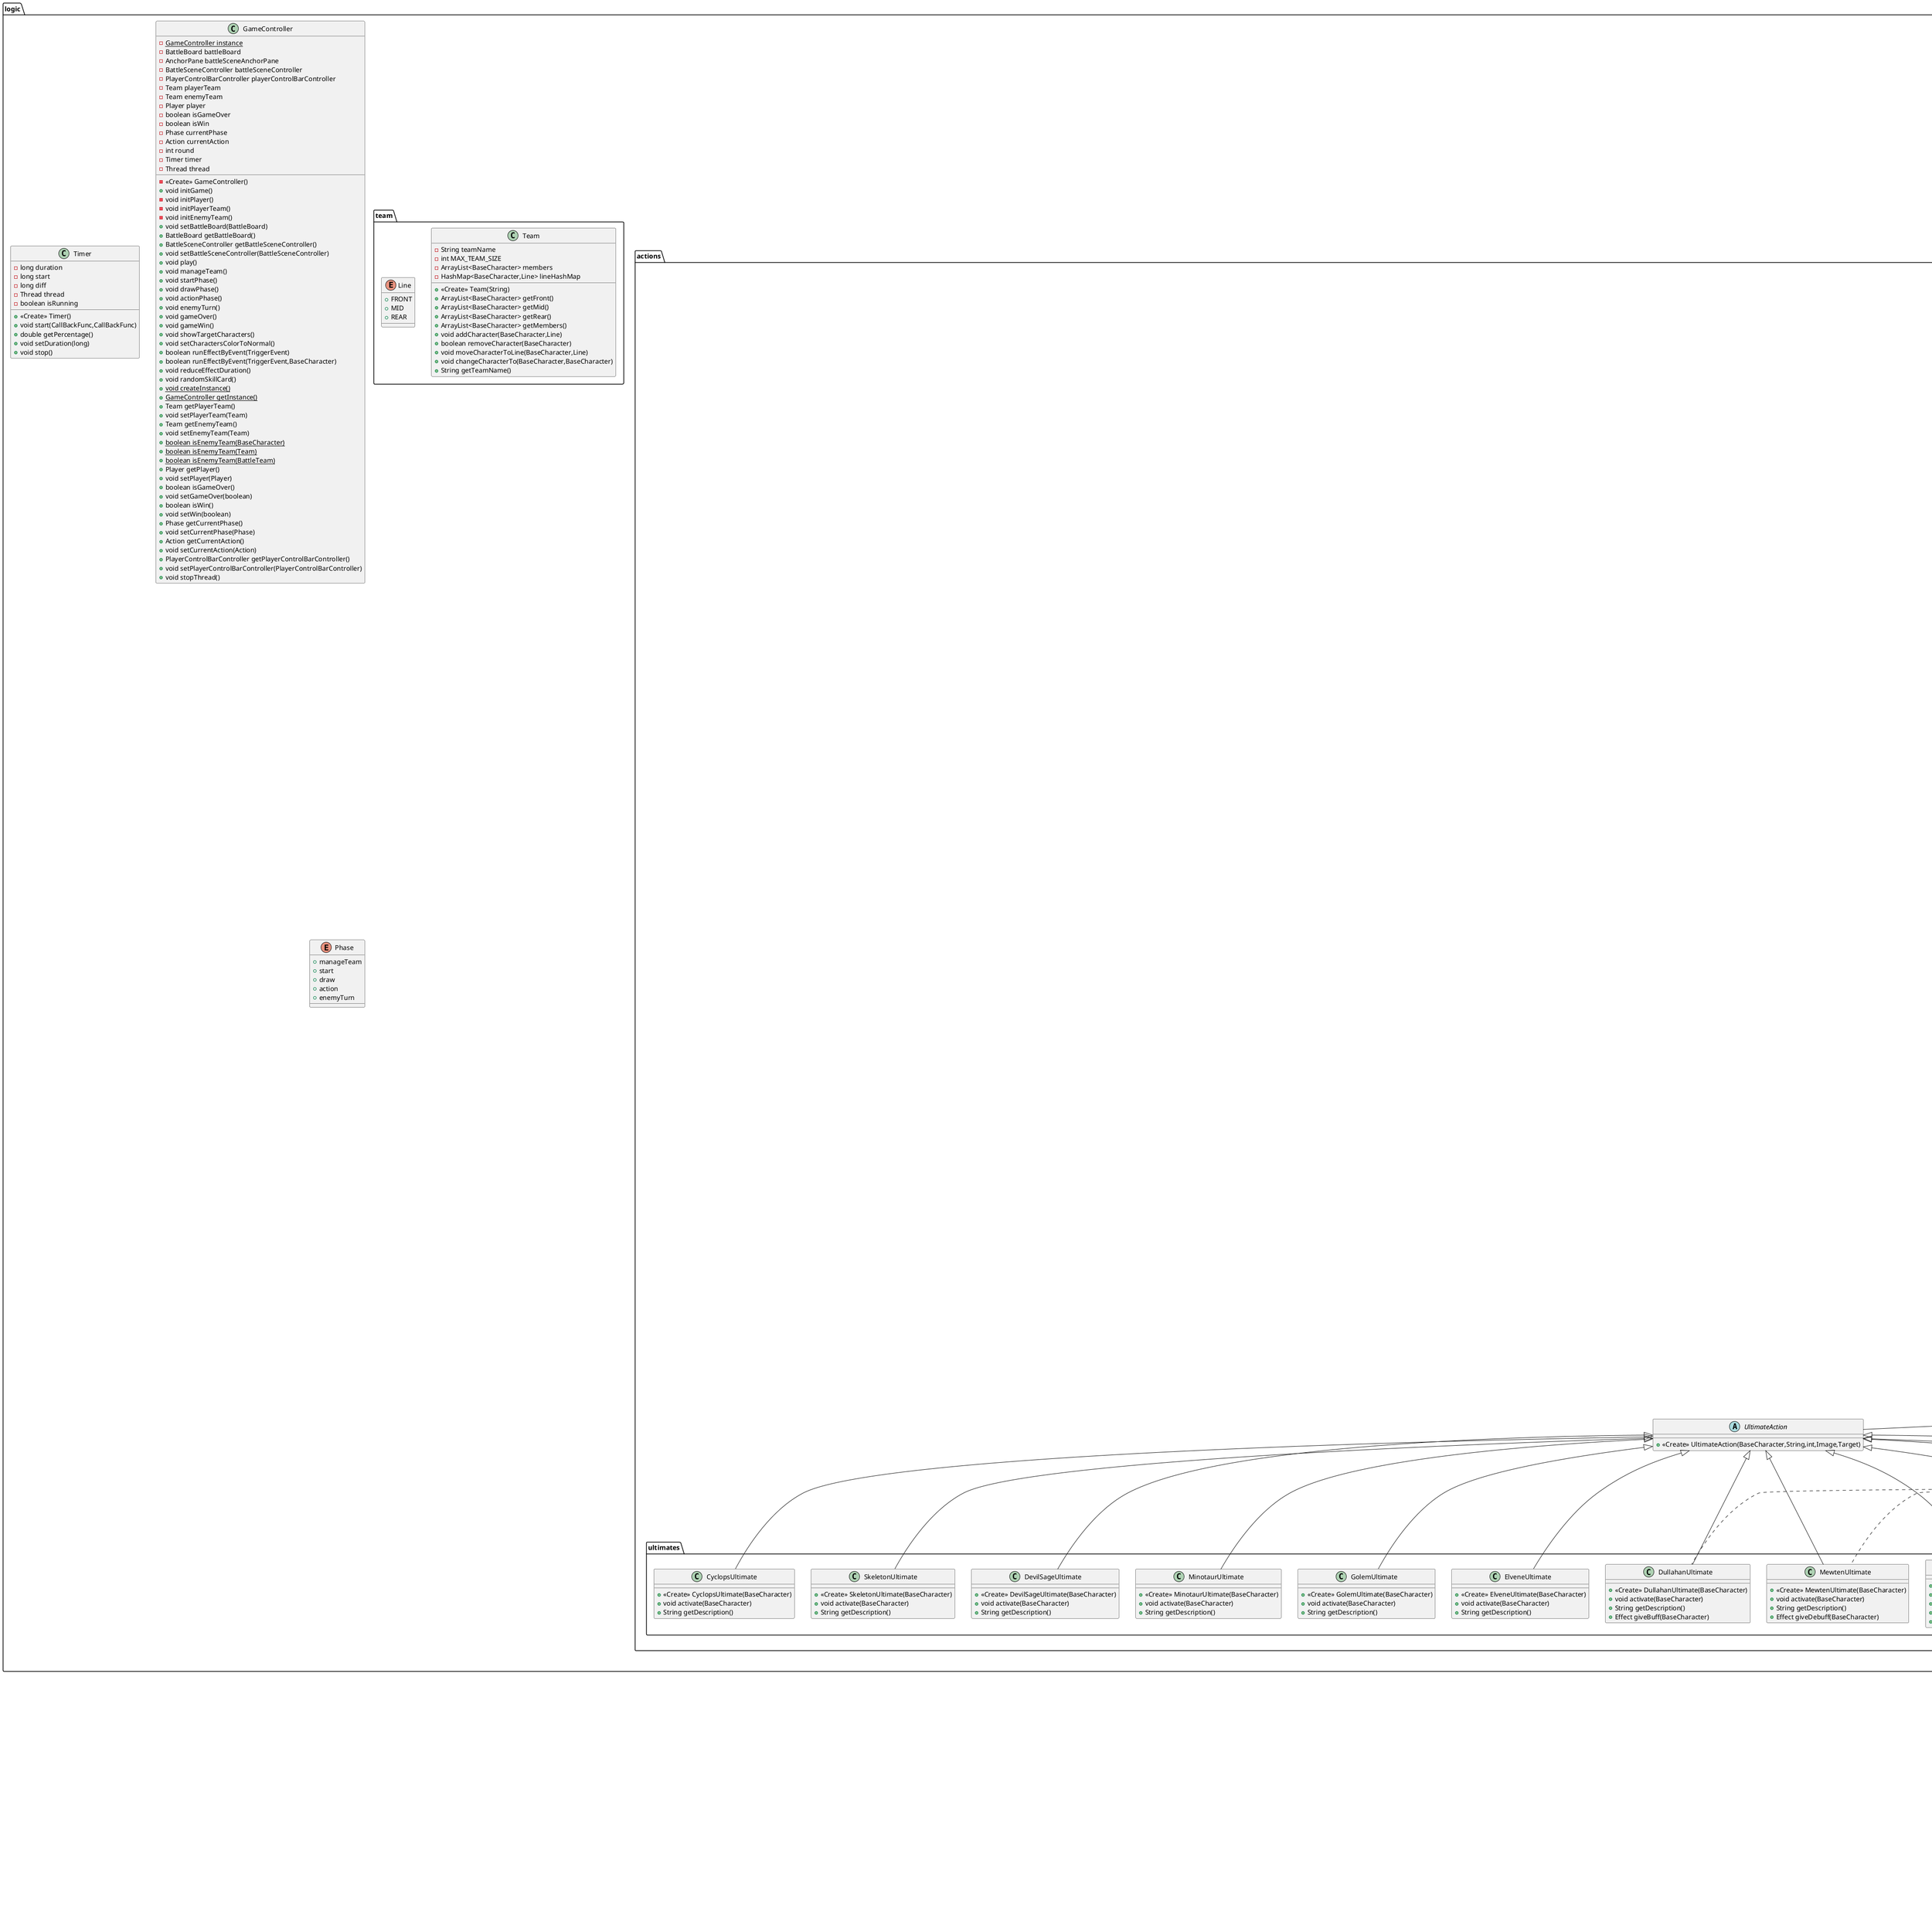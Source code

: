 @startuml
class logic.effects.debuffs.Poisoned {
- int poisonLevel
+ <<Create>> Poisoned(BaseCharacter,int)
+ void increasePoisonLevel()
+ int getPoisonLevel()
+ void setPoisonLevel(int)
+ void activate()
+ String getDescription()
}
class ui.battle_scene.components.CharacterControlBarController {
- StackPane characterName
- ImageView characterImage
- StackPane HP
- StackPane stats
- StackPane normalPane
- ImageView normalImage
- Button useNormalBtn
- Button detailNormalBtn
- Text normalCost
- StackPane skillPane
- ImageView skillImage
- Button useSkillBtn
- Button detailSkillBtn
- Text skillCost
- StackPane ultimatePane
- ImageView ultimateImage
- Button useUltimateBtn
- Button detailUltimateBtn
- Text ultimateCost
- StackPane hpBar
- Text hpText
- Text name
- Text atk
- Text def
- Text mat
- Text mdf
- ImageView effect1
- ImageView effect2
- ImageView effect3
- ImageView effect4
- ImageView effect5
- ImageView effect6
- ImageView effect7
- ImageView effect8
- BaseCharacter character
- ArrayList<ImageView> statusEffectsImageView
- EventHandler<ActionEvent> useActionHandler
+ void init(BaseCharacter)
+ void setHpBar()
+ void setStats()
+ void setStatusEffects()
+ void detailButtonClicked(ActionEvent)
+ BaseCharacter getCharacter()
+ void setCharacter(BaseCharacter)
+ void init()
}
class logic.characters.enemy.Skeleton {
+ <<Create>> Skeleton()
+ <<Create>> Skeleton(boolean)
}
interface ui.common.BaseController {
+ void start()
~ void init()
}
class logic.characters.enemy.Minotaur {
- int rageLevel
+ <<Create>> Minotaur()
+ <<Create>> Minotaur(boolean)
+ int getRageLevel()
+ void setRageLevel(int)
}
class ui.battle_scene.components.ActionDetailPopUpController {
- Rectangle detailRect
- Text detailName
- Text detailManaCost
- Text detailDescription
+ void init()
+ void showActionDetail(Action)
+ void showActionDetail(Effect)
+ void hideActionDetail()
}
class logic.actions.ultimates.MinotaurUltimate {
+ <<Create>> MinotaurUltimate(BaseCharacter)
+ void activate(BaseCharacter)
+ String getDescription()
}
class ui.home.Home {
- Parent _node
- BaseController _controller
+ void init()
+ void start()
+ Parent getNode()
}
class logic.skillCards.SkillCard {
- Action skillAction
- BaseCharacter character
+ <<Create>> SkillCard(Action)
+ void performAction()
+ Action getSkillAction()
+ void setSkillAction(Action)
}
class logic.levels.Level1 {
+ <<Create>> Level1()
# void addMember()
}
abstract class logic.levels.Level {
- Team enemyTeam
+ <<Create>> Level(Team)
# {abstract}void addMember()
+ Team getEnemyTeam()
+ Image getImgIcon()
}
class logic.players.Player {
- int MAX_MANA
- int currentMana
- int MAX_SPIRIT
- int currentSpirit
+ <<Create>> Player()
+ Character getCharacter()
+ int getCurrentMana()
+ void setCurrentMana(int)
+ int getCurrentSpirit()
+ void setCurrentSpirit(int)
}
class ui.battle_scene.components.BattleBoard {
+ Group group1
+ <<Create>> BattleBoard()
+ BattleBoardController getController()
}
class ui.battle_scene.components.BattleBoardController {
- BattleTeam batTeam1
- BattleTeam batTeam2
+ void init()
+ BattleTeam getBatTeam1()
+ BattleTeam getBatTeam2()
+ ArrayList<Card> getAllCards()
}
class logic.actions.normals.LafyNormal {
+ <<Create>> LafyNormal(BaseCharacter)
+ void activate(BaseCharacter)
+ String getDescription()
}
class logic.effects.debuffs.Scare {
+ <<Create>> Scare(BaseCharacter,int)
+ void clearEffect()
+ void activate()
+ String getDescription()
}
class logic.levels.Level3 {
+ <<Create>> Level3()
# void addMember()
}
class manager.SoundManager {
- {static} SoundManager instance
- {static} MediaPlayer bgmPlayer
- {static} MediaPlayer sfxPlayer
- HashMap<BGM,Pair<String,Double>> bgmMap
- HashMap<SFX,Pair<String,Double>> sfxMap
- <<Create>> SoundManager()
+ void playBGM(String,double)
+ void playBGM(BGM)
+ void stopBGM()
+ void playSFX(String,double)
+ void playSFX(SFX)
+ {static} void createInstance()
+ {static} SoundManager getInstance()
}
enum manager.BGM {
+  MAIN_MENU
+  BATTLE_SCENE
}
enum manager.SFX {
+  CLICK_DEFAULT
+  HOVER_DEFAULT
+  CLICK_LEVEL
+  HOVER_LEVEL
}
class ui.battle_scene.BattleSceneController {
- SubScene battleSubScene
- AnchorPane anchorPane
- ImageView battleBackground
- Button fightButton
- StackPane linesLabel
- StackPane gameEndPopUp
- Text gameEndText
- Button gameEndButton
- StackPane abandonPopUp
- Button abandonYesButton
- Button abandonNoButton
- Rectangle timerRect
- StackPane phaseDisplayPane
- StackPane endTurnPane
- Button abandonButton
- Phase nextPhase
- Pannel pannel
- PlayerControlBar playerControlBar
- NextButton currentNextButton
- CharacterControlBar characterControlBar
- ActionDetailPopUp actionDetailPopUp
- BattleBoard battleBoard
+ void start()
+ void init()
+ void handleAbandonButton()
+ void handleAbandonYesButton()
+ void handleAbandonNoButton(ActionEvent)
+ void fightButtonClicked()
+ void updatePhaseDisplay(String,String)
+ void setEndTurnButton(Phase)
+ void handleEndTurnButton()
+ void removeCurrentNextButton()
+ void setToBattleMode()
+ void setToManageTeamMode()
+ void setActionDetailPopUp(Action)
+ void setActionDetailPopUp(Effect)
+ void setGameEndPopUp(boolean)
+ void handleGameEndButton()
+ void setPercentTimerRect(double)
+ PlayerControlBar getPlayerControlBar()
+ PannelController getPannelController()
}
abstract class logic.effects.debuffs.Debuff {
+ <<Create>> Debuff(String,BaseCharacter,int,TriggerType,TriggerEvent,Image)
}
class router.Config {
+ {static} AppScene START_SCENE
+ {static} HashMap<AppScene,IAppScene> scenes
- <<Create>> Config()
}
enum router.AppScene {
+  HOME
+  BATTLE
+  MAIN_MENU
}
class logic.actions.skills.ReirinSkill {
+ <<Create>> ReirinSkill(BaseCharacter)
+ void activate(BaseCharacter)
+ String getDescription()
}
abstract class logic.characters.Attacker {
+ <<Create>> Attacker(String,String,Stats,Image,Image,Image,Image)
+ <<Create>> Attacker(String,String,Stats,Image,Image,Image,Image,double,double)
+ String toString()
}
class logic.effects.debuffs.Paralyzed {
+ <<Create>> Paralyzed(BaseCharacter,int)
+ void clearEffect()
+ void activate()
+ String getDescription()
}
class ui.battle_scene.components.ActionDetailPopUp {
+ <<Create>> ActionDetailPopUp()
+ ActionDetailPopUpController getController()
}
class ui.battle_scene.components.BattleLineController {
- ArrayList<Card> cards
- StackPane card_container
- Team.Line line
- int CARD_GAP
+ void init()
+ void addCharacter(BaseCharacter)
+ void removeCharacter(BaseCharacter)
+ void clear()
+ void addCard(Card)
+ void removeCard(Card)
+ boolean isContainThisCard(Card)
+ ArrayList<Card> getCards()
+ Team.Line getLine()
+ void setLine(Team.Line)
}
class logic.actions.normals.DullahanNormal {
+ <<Create>> DullahanNormal(BaseCharacter)
+ void activate(BaseCharacter)
+ String getDescription()
}
class logic.Timer {
- long duration
- long start
- long diff
- Thread thread
- boolean isRunning
+ <<Create>> Timer()
+ void start(CallBackFunc,CallBackFunc)
+ double getPercentage()
+ void setDuration(long)
+ void stop()
}
class logic.effects.buffs.PotionOfStrength {
+ <<Create>> PotionOfStrength(BaseCharacter,int)
+ void clearEffect()
+ void activate()
+ String getDescription()
}
class logic.actions.ultimates.KonaUltimate {
+ <<Create>> KonaUltimate(BaseCharacter)
+ void activate(BaseCharacter)
+ void activateEffect()
+ String getDescription()
+ Effect giveDebuff(BaseCharacter)
}
class utils.PreDefEffect {
- <<Create>> PreDefEffect()
+ {static} DropShadow borderGlow()
+ {static} void sceneFadeInTransition(IAppScene,CallBackFunc)
+ {static} void sceneFadeOutTransition(IAppScene,CallBackFunc)
+ {static} void applyCharacterAnimation(ImageView)
+ {static} void applyAnimation1(Node)
+ {static} void applyAnimation2(Node)
+ {static} void applyAnimation3(Node)
+ {static} void applyIdleAnimation(Camera,SubScene)
}
class ui.common.PCamera {
+ Rotate xRotate
+ Rotate yRotate
+ Rotate zRotate
+ <<Create>> PCamera()
}
enum logic.actions.Target {
+  Enemy
+  AllEnemy
+  Friend
+  Both
+  Self
}
class logic.actions.skills.DevilSageSkill {
+ <<Create>> DevilSageSkill(BaseCharacter)
+ void activate(BaseCharacter)
+ String getDescription()
+ Effect giveDebuff(BaseCharacter)
}
class logic.actions.ultimates.SkeletonUltimate {
+ <<Create>> SkeletonUltimate(BaseCharacter)
+ void activate(BaseCharacter)
+ String getDescription()
}
class ui.battle_scene.components.NextButton {
+ <<Create>> NextButton(Phase)
}
class logic.effects.debuffs.Burning {
+ <<Create>> Burning(BaseCharacter,int)
+ void activate()
+ String getDescription()
}
class logic.effects.buffs.SoulBoost {
+ <<Create>> SoulBoost(BaseCharacter,int)
+ void clearEffect()
+ void activate()
+ String getDescription()
}
class router.Router {
- {static} Router instance
- {static} Stage stage
- {static} Scene currentScene
- {static} AppScene currentAppScene
- {static} AppScene prevAppScene
- <<Create>> Router(Stage)
+ {static} void createInstance(Stage)
+ {static} Router getInstance()
+ void push(AppScene)
+ {static} AppScene getCurrentAppScene()
}
abstract class logic.actions.Action {
# String name
# int manaCost
# int spiritCost
# Image iconImg
# Target targetType
# BaseCharacter user
# ActionType type
# boolean isFromSkillCard
+ <<Create>> Action(BaseCharacter,String,int,Image,Target)
+ Action clone()
+ {abstract}void activate(BaseCharacter)
+ void activateEffect()
+ void playEffectAndActivate(BaseCharacter)
+ {abstract}String getDescription()
+ boolean checkCost(int,int)
+ String getName()
+ void setName(String)
+ int getManaCost()
+ void setManaCost(int)
+ Image getIconImg()
+ void setIconImg(Image)
+ Target getTargetType()
+ void setTargetType(Target)
+ int getSpiritCost()
+ void setSpiritCost(int)
+ BaseCharacter getUser()
+ void setUser(BaseCharacter)
+ boolean isFromSkillCard()
+ void setFromSkillCard(boolean)
}
class ui.battle_scene.components.PannelController {
- HBox attackerBox
- HBox supporterBox
- StackPane characterDetailPane
- Rectangle detailRect
- Text detailName
- Text detailRole
- Text detailHP
- Text detailDEF
- Text detailMEF
- Text detailSpiritCost
- Text detailATK
- Text detailMAT
- VBox actionsDetailBox
- StackPane selectErrorPane
- Shape selectedCharacter
- Thread thread
- boolean isRunning
+ Button selectButton
+ void init()
+ void handleSelectButton()
+ void setSelectedCharacter(Shape)
+ VBox actionDetailItem(Action)
+ void setSelectErrorPane(String)
+ void stopThread()
+ void startThread()
}
class logic.actions.ultimates.CyclopsUltimate {
+ <<Create>> CyclopsUltimate(BaseCharacter)
+ void activate(BaseCharacter)
+ String getDescription()
}
class ui.battle_scene.components.CharacterControlBar {
+ <<Create>> CharacterControlBar(BaseCharacter)
+ CharacterControlBarController getController()
}
class logic.effects.buffs.PowerBoostingMeal {
+ <<Create>> PowerBoostingMeal(BaseCharacter,int)
+ void clearEffect()
+ void activate()
+ String getDescription()
}
class logic.actions.skills.GolemSkill {
+ <<Create>> GolemSkill(BaseCharacter)
+ void activate(BaseCharacter)
+ String getDescription()
}
class utils.CustomLoader {
+ <<Create>> CustomLoader(String)
+ {static} URL getFXML(String)
+ T load()
}
class logic.levels.Level4 {
+ <<Create>> Level4()
# void addMember()
}
class logic.actions.normals.MewtenNormal {
+ <<Create>> MewtenNormal(BaseCharacter)
+ void activate(BaseCharacter)
+ String getDescription()
}
class logic.actions.ultimates.DullahanUltimate {
+ <<Create>> DullahanUltimate(BaseCharacter)
+ void activate(BaseCharacter)
+ String getDescription()
+ Effect giveBuff(BaseCharacter)
}
class logic.characters.enemy.Dullahan {
+ <<Create>> Dullahan()
+ <<Create>> Dullahan(boolean)
}
class logic.actions.normals.KonaNormal {
+ <<Create>> KonaNormal(BaseCharacter)
+ void activate(BaseCharacter)
+ void activateEffect()
+ Effect giveDebuff(BaseCharacter)
+ void heal(BaseCharacter,int)
+ String getDescription()
}
enum logic.effects.TriggerType {
+  NOT_TRIGGER
+  TRIGGER
}
class logic.effects.buffs.HalfLifeSacrifice {
- BaseCharacter buffGiver
- {static} boolean isUsed
+ <<Create>> HalfLifeSacrifice(BaseCharacter,int,BaseCharacter)
+ void activate()
+ String getDescription()
+ {static} boolean isUsed()
+ {static} void setIsUsed(boolean)
+ BaseCharacter getBuffGiver()
}
abstract class logic.actions.UltimateAction {
+ <<Create>> UltimateAction(BaseCharacter,String,int,Image,Target)
}
class logic.actions.ultimates.LafyUltimate {
+ <<Create>> LafyUltimate(BaseCharacter)
+ void activate(BaseCharacter)
+ String getDescription()
+ Effect giveBuff(BaseCharacter)
+ void heal(BaseCharacter,int)
}
class logic.actions.skills.EstaaSkill {
+ <<Create>> EstaaSkill(BaseCharacter)
+ void activate(BaseCharacter)
+ String getDescription()
+ Effect giveBuff(BaseCharacter)
+ Effect giveDebuff(BaseCharacter)
}
class ui.mainMenu.MainMenuController {
- Circle level1Circle
- Circle level2Circle
- Circle level3Circle
- Circle level4Circle
- Circle level5Circle
- Circle level6Circle
- Button startButton
- ImageView characterImage
- Circle selectedCircle
- Animation characterAnimation
+ void init()
+ void start()
- void setCircleInfo(Circle,int)
- void selectCircle(Circle)
+ void goButtonHandler()
}
class logic.characters.enemy.Golem {
+ <<Create>> Golem()
+ <<Create>> Golem(boolean)
}
interface ui.common.CharacterWrapper {
+ BaseCharacter getCharacter()
+ void setCharacter(BaseCharacter)
}
abstract class logic.effects.buffs.Buff {
+ <<Create>> Buff(String,BaseCharacter,int,TriggerType,TriggerEvent,Image)
}
class logic.actions.normals.GolemNormal {
+ <<Create>> GolemNormal(BaseCharacter)
+ void activate(BaseCharacter)
+ String getDescription()
}
class ui.battle_scene.components.PlayerControlBarController {
- StackPane stackPane
- StackPane mana
- StackPane spirit
- Text manaText
- Text spiritText
- ImageView skillCardImg
- Button useSkillCardButton
- AnchorPane skillCardBox
- EventHandler<MouseEvent> skillCardButtonEventHandler
- CharacterControlBar characterControlBar
+ void init()
+ void showCharacterControlBar(BaseCharacter)
+ void hideCharacterControlBar()
+ void updateManaBar(int)
+ void updateSpiritBar(int)
+ void setSkillCard(SkillCard)
+ void unsetSkillCard()
+ CharacterControlBar getCharacterControlBar()
+ void setCharacterControlBar(CharacterControlBar)
+ PlayerControlBar getNode()
}
abstract class logic.actions.NormalAction {
+ <<Create>> NormalAction(BaseCharacter,String,int,Image,Target)
}
class logic.actions.normals.ReirinNormal {
+ <<Create>> ReirinNormal(BaseCharacter)
+ void activate(BaseCharacter)
+ String getDescription()
}
class logic.actions.normals.SkeletonNormal {
+ <<Create>> SkeletonNormal(BaseCharacter)
+ void activate(BaseCharacter)
+ String getDescription()
}
interface logic.interfaces.Debuffable {
~ Effect giveDebuff(BaseCharacter)
}
class logic.effects.buffs.Purified {
+ <<Create>> Purified(BaseCharacter,int)
+ void activate()
+ String getDescription()
}
class logic.actions.normals.ElveneNormal {
+ <<Create>> ElveneNormal(BaseCharacter)
+ void activate(BaseCharacter)
+ String getDescription()
}
class logic.GameController {
- {static} GameController instance
- BattleBoard battleBoard
- AnchorPane battleSceneAnchorPane
- BattleSceneController battleSceneController
- PlayerControlBarController playerControlBarController
- Team playerTeam
- Team enemyTeam
- Player player
- boolean isGameOver
- boolean isWin
- Phase currentPhase
- Action currentAction
- int round
- Timer timer
- Thread thread
- <<Create>> GameController()
+ void initGame()
- void initPlayer()
- void initPlayerTeam()
- void initEnemyTeam()
+ void setBattleBoard(BattleBoard)
+ BattleBoard getBattleBoard()
+ BattleSceneController getBattleSceneController()
+ void setBattleSceneController(BattleSceneController)
+ void play()
+ void manageTeam()
+ void startPhase()
+ void drawPhase()
+ void actionPhase()
+ void enemyTurn()
+ void gameOver()
+ void gameWin()
+ void showTargetCharacters()
+ void setCharactersColorToNormal()
+ boolean runEffectByEvent(TriggerEvent)
+ boolean runEffectByEvent(TriggerEvent,BaseCharacter)
+ void reduceEffectDuration()
+ void randomSkillCard()
+ {static} void createInstance()
+ {static} GameController getInstance()
+ Team getPlayerTeam()
+ void setPlayerTeam(Team)
+ Team getEnemyTeam()
+ void setEnemyTeam(Team)
+ {static} boolean isEnemyTeam(BaseCharacter)
+ {static} boolean isEnemyTeam(Team)
+ {static} boolean isEnemyTeam(BattleTeam)
+ Player getPlayer()
+ void setPlayer(Player)
+ boolean isGameOver()
+ void setGameOver(boolean)
+ boolean isWin()
+ void setWin(boolean)
+ Phase getCurrentPhase()
+ void setCurrentPhase(Phase)
+ Action getCurrentAction()
+ void setCurrentAction(Action)
+ PlayerControlBarController getPlayerControlBarController()
+ void setPlayerControlBarController(PlayerControlBarController)
+ void stopThread()
}
class ui.battle_scene.components.BattleTeam {
~ <<Create>> BattleTeam(Team)
+ BattleTeamController getController()
}
class logic.actions.skills.DullahanSkill {
+ <<Create>> DullahanSkill(BaseCharacter)
+ void activate(BaseCharacter)
+ String getDescription()
}
class logic.characters.isekai.Mewten {
- boolean isPerfectGuard
+ <<Create>> Mewten()
+ boolean isPerfectGuard()
+ void setPerfectGuard(boolean)
+ void takeDamage(BaseCharacter,int,ActionType)
+ void takeDamageDirectly(BaseCharacter,int,ActionType)
}
class logic.actions.skills.VampireSkill {
+ <<Create>> VampireSkill(BaseCharacter)
+ void activate(BaseCharacter)
+ String getDescription()
+ Effect giveDebuff(BaseCharacter)
+ void heal(BaseCharacter,int)
}
class logic.actions.skills.ElveneSkill {
+ <<Create>> ElveneSkill(BaseCharacter)
+ void activate(BaseCharacter)
+ String getDescription()
}
class application.Main {
+ void start(Stage)
+ void stop()
+ {static} void main(String[])
}
class utils.CustomCursor {
+ {static} Cursor UNAVAILABLE
- <<Create>> CustomCursor()
}
class ui.battle_scene.components.CardController {
- Rectangle bg_rect
- ImageView cardImage
- StackPane cardPane
- StackPane hpBar
- Text hpText
- ImageView hit
- ImageView shield
- ImageView effect1
- ImageView effect2
- ImageView effect3
- ImageView effect4
- BaseCharacter character
- ArrayList<ImageView> cardStatusEffects
- double cardStartX
- boolean isDragged
- boolean allowDrag
+ void init()
+ void fillBlack()
+ void fillNormalColor()
+ Card getNode()
+ void setCharacter(BaseCharacter)
+ void updateCardHp()
+ void select()
+ void deselect()
+ BaseCharacter getCharacter()
+ void setAllowDrag(boolean)
+ void invert()
+ void setEffect(ArrayList<logic.effects.Effect>)
+ StackPane getHpBar()
+ void setHpBar(StackPane)
+ Text getHpText()
+ void setHpText(Text)
+ void setHit(boolean)
+ ImageView getShield()
+ ImageView getCardImage()
}
class ui.home.HomeController {
- Button startButton
+ void start()
+ void buttonHandler()
}
class logic.actions.ultimates.MewtenUltimate {
+ <<Create>> MewtenUltimate(BaseCharacter)
+ void activate(BaseCharacter)
+ String getDescription()
+ Effect giveDebuff(BaseCharacter)
}
class ui.battle_scene.components.PhaseDisplayPane {
+ <<Create>> PhaseDisplayPane()
+ PhaseDisplayPaneController getController()
}
class logic.team.Team {
- String teamName
- int MAX_TEAM_SIZE
- ArrayList<BaseCharacter> members
- HashMap<BaseCharacter,Line> lineHashMap
+ <<Create>> Team(String)
+ ArrayList<BaseCharacter> getFront()
+ ArrayList<BaseCharacter> getMid()
+ ArrayList<BaseCharacter> getRear()
+ ArrayList<BaseCharacter> getMembers()
+ void addCharacter(BaseCharacter,Line)
+ boolean removeCharacter(BaseCharacter)
+ void moveCharacterToLine(BaseCharacter,Line)
+ void changeCharacterTo(BaseCharacter,BaseCharacter)
+ String getTeamName()
}
enum logic.team.Line {
+  FRONT
+  MID
+  REAR
}
abstract class logic.actions.SkillAction {
+ <<Create>> SkillAction(BaseCharacter,String,int,Image,Target)
}
class logic.actions.ultimates.ElveneUltimate {
+ <<Create>> ElveneUltimate(BaseCharacter)
+ void activate(BaseCharacter)
+ String getDescription()
}
class logic.characters.isekai.Elvene {
+ <<Create>> Elvene()
}
class logic.actions.skills.KonaSkill {
+ <<Create>> KonaSkill(BaseCharacter)
+ void activate(BaseCharacter)
+ void activateEffect()
+ Effect giveDebuff(BaseCharacter)
+ String getDescription()
}
class logic.actions.normals.VampireNormal {
+ <<Create>> VampireNormal(BaseCharacter)
+ void activate(BaseCharacter)
+ String getDescription()
}
interface ui.common.Selectable {
~ void select()
~ void deselect()
}
class ui.battle_scene.components.Pannel {
- Parent _node
- PannelController _controller
+ <<Create>> Pannel()
+ PannelController getController()
}
abstract class ui.common.BaseComponent {
# Parent node
# BaseComponentController controller
+ BaseComponentController getController()
}
class logic.actions.ultimates.GolemUltimate {
+ <<Create>> GolemUltimate(BaseCharacter)
+ void activate(BaseCharacter)
+ String getDescription()
}
class logic.levels.Level6 {
+ <<Create>> Level6()
# void addMember()
}
class ui.battle_scene.components.PhaseDisplayPaneController {
- Text turnDisplay
- Text phaseDisplay
+ void init()
+ void setTurnDisplayText(String)
+ void setPhaseDisplayText(String)
}
class logic.actions.skills.SkeletonSkill {
+ <<Create>> SkeletonSkill(BaseCharacter)
+ void activate(BaseCharacter)
+ String getDescription()
}
class logic.actions.ultimates.DevilSageUltimate {
+ <<Create>> DevilSageUltimate(BaseCharacter)
+ void activate(BaseCharacter)
+ String getDescription()
}
interface utils.CallBackFunc {
+ void call()
}
class logic.characters.isekai.Kona {
+ <<Create>> Kona()
}
interface router.IAppScene {
+ void init()
+ void start()
+ Parent getNode()
}
class logic.characters.enemy.Vampire {
+ <<Create>> Vampire()
+ <<Create>> Vampire(boolean)
}
class logic.actions.skills.MewtenSkill {
+ <<Create>> MewtenSkill(BaseCharacter)
+ void activate(BaseCharacter)
+ String getDescription()
}
class logic.effects.debuffs.SuckBlood {
- BaseCharacter debuffGiver
+ <<Create>> SuckBlood(BaseCharacter,int,BaseCharacter)
+ void activate()
+ String getDescription()
+ void heal(BaseCharacter,int)
+ BaseCharacter getDebuffGiver()
+ void setDebuffGiver(BaseCharacter)
}
class logic.actions.normals.MinotaurNormal {
+ <<Create>> MinotaurNormal(BaseCharacter)
+ void activate(BaseCharacter)
+ String getDescription()
}
class logic.actions.normals.CyclopsNormal {
+ <<Create>> CyclopsNormal(BaseCharacter)
+ void activate(BaseCharacter)
+ String getDescription()
}
class logic.actions.normals.DevilSageNormal {
+ <<Create>> DevilSageNormal(BaseCharacter)
+ void activate(BaseCharacter)
+ String getDescription()
}
abstract class logic.effects.Effect {
# String name
# BaseCharacter effectReceiver
# int duration
# Image iconImg
# TriggerType triggerType
# TriggerEvent triggerEvent
+ <<Create>> Effect(String,BaseCharacter,int,TriggerType,TriggerEvent,Image)
+ Effect clone()
+ void runDownDuration()
+ void addDuration(int)
+ void clearEffect()
+ {abstract}void activate()
+ {abstract}String getDescription()
+ String getName()
+ void setName(String)
+ BaseCharacter getEffectReceiver()
+ void setEffectReceiver(BaseCharacter)
+ int getDuration()
+ void setDuration(int)
+ Image getIconImg()
+ void setIconImg(Image)
+ TriggerType getTriggerType()
+ void setTriggerType(TriggerType)
+ TriggerEvent getTriggerEvent()
+ void setTriggerEvent(TriggerEvent)
}
class logic.actions.ultimates.EstaaUltimate {
+ <<Create>> EstaaUltimate(BaseCharacter)
+ void activate(BaseCharacter)
+ String getDescription()
+ Effect giveBuff(BaseCharacter)
+ Effect giveDebuff(BaseCharacter)
}
class ui.battle_scene.components.BattleLine {
+ <<Create>> BattleLine(Team.Line)
+ BattleLineController getController()
}
class logic.effects.debuffs.BrokenArmor {
- int def
- int mdf
+ <<Create>> BrokenArmor(BaseCharacter,int)
+ void clearEffect()
+ void activate()
+ String getDescription()
}
class ui.battle_scene.components.BattleTeamController {
- BattleLine battleLine1
- BattleLine battleLine2
- BattleLine battleLine3
- Team team
- Card selectedCard
+ <<Create>> BattleTeamController(Team)
+ void init()
+ void updateCard(BaseCharacter,BaseCharacter)
+ void setTeam(Team)
- void update(Team)
+ void moveCharacterToLine(BaseCharacter,Team.Line)
+ BattleLine getBattleLine1()
+ BattleLine getBattleLine2()
+ BattleLine getBattleLine3()
+ Card getSelectedCard()
+ void setSelectedCard(Card)
+ ArrayList<Card> getAllCards()
}
class logic.characters.CharacterRegistry {
- {static} ArrayList<BaseCharacter> CHARACTER_ARRAY_LIST
+ {static} ArrayList<BaseCharacter> getCharactersList()
}
interface logic.interfaces.Buffable {
~ Effect giveBuff(BaseCharacter)
}
class logic.levels.LevelManager {
- {static} LevelManager instance
- ArrayList<Level> levels
- int currentLevel
- <<Create>> LevelManager()
+ {static} void createInstance()
+ {static} LevelManager getInstance()
+ Level getLevel()
+ Level getLevelInfo(int)
+ void setCurrentLevel(int)
}
enum logic.Phase {
+  manageTeam
+  start
+  draw
+  action
+  enemyTurn
}
class logic.characters.isekai.Estaa {
+ <<Create>> Estaa()
}
class ui.mainMenu.MainMenu {
- Parent _node
- BaseController _controller
+ void init()
+ void start()
+ Parent getNode()
}
class config.Config {
+ {static} String APP_NAME
+ {static} int APP_WIDTH
+ {static} int APP_HEIGHT
- <<Create>> Config()
}
class logic.characters.Stats {
- int MAX_HP
- int health
- int attack
- int defense
- int magic
- int magicDef
+ <<Create>> Stats(int,int,int,int,int)
+ Stats clone()
+ int getHealth()
+ void setHealth(int)
+ int getAttack()
+ void setAttack(int)
+ int getDefense()
+ void setDefense(int)
+ int getMagic()
+ void setMagic(int)
+ int getMagicDef()
+ void setMagicDef(int)
+ int getMAX_HP()
+ void setMAX_HP(int)
}
abstract class logic.characters.Support {
+ <<Create>> Support(String,String,Stats,Image,Image,Image,Image)
+ <<Create>> Support(String,String,Stats,Image,Image,Image,Image,double,double)
+ String toString()
}
class ui.battle_scene.components.PlayerControlBar {
+ <<Create>> PlayerControlBar()
+ PlayerControlBarController getController()
}
class logic.actions.skills.LafySkill {
+ <<Create>> LafySkill(BaseCharacter)
+ void activate(BaseCharacter)
+ void activateEffect()
+ String getDescription()
+ Effect giveBuff(BaseCharacter)
+ void heal(BaseCharacter,int)
}
class logic.actions.ultimates.ReirinUltimate {
+ <<Create>> ReirinUltimate(BaseCharacter)
+ void activate(BaseCharacter)
+ String getDescription()
+ Effect giveDebuff(BaseCharacter)
}
class logic.characters.enemy.Cyclops {
+ <<Create>> Cyclops()
+ <<Create>> Cyclops(boolean)
}
enum logic.effects.TriggerEvent {
+  NEW_TURN
+  RECEIVE_DEBUFF
+  HP_LTE_0
+  NONE
}
class logic.actions.ultimates.VampireUltimate {
+ <<Create>> VampireUltimate(BaseCharacter)
+ void activate(BaseCharacter)
+ Effect giveDebuff(BaseCharacter)
+ void heal(BaseCharacter,int)
+ String getDescription()
}
class logic.characters.isekai.Lafy {
+ <<Create>> Lafy()
}
class ui.battle_scene.components.NextButtonController {
+ void init(Phase)
+ void init()
+ NextButton getNode()
}
enum logic.actions.ActionType {
+  Physical
+  Magical
}
class logic.actions.normals.EstaaNormal {
+ <<Create>> EstaaNormal(BaseCharacter)
+ void activate(BaseCharacter)
+ Effect giveDebuff(BaseCharacter)
+ String getDescription()
}
abstract class logic.characters.BaseCharacter {
# String name
# String lastname
# Stats stats
# int shield
# Image imgIcon
# Image imgSprite
# Image imgWithBg
# Image imgCloseUp
# ArrayList<Action> actionList
# ArrayList<Effect> OwnEffect
# ArrayList<Effect> statusEffect
# boolean isActionThisTurn
# boolean isTargetable
# boolean isBot
# ArrayList<Integer> ActionPattern
# int actionPatternIndex
# double damageMultiplier
# boolean isModifySpriteSize
# double modifyHeight
# double modifyWidth
+ <<Create>> BaseCharacter(String,String,Stats,Image,Image,Image,Image)
+ <<Create>> BaseCharacter(String,String,Stats,Image,Image,Image,Image,double,double)
+ BaseCharacter clone()
+ boolean performAction(Action)
+ void takeDamage(BaseCharacter,int,ActionType)
+ void takeDamageDirectly(BaseCharacter,int,ActionType)
+ boolean canAfford(Action)
+ void getTarget(Action)
+ void getEnemy(Action)
+ void getAllEnemy(Action)
+ void getFriend(Action)
+ void getBoth(Action)
+ void getSelf(Action)
+ void botActivateAction(Action)
+ void resetTarget()
+ void updateCharacterHp()
+ void updateCheckAlive()
+ String getName()
+ void setName(String)
+ Stats getStats()
+ void setStats(Stats)
+ int getShield()
+ void setShield(int)
+ Image getImgIcon()
+ void setImgIcon(Image)
+ Image getImgSprite()
+ void setImgSprite(Image)
+ Image getImgWithBg()
+ void setImgWithBg(Image)
+ Image getImgCloseUp()
+ void setImgCloseUp(Image)
+ ArrayList<Action> getActionList()
+ void setActionList(ArrayList<Action>)
+ ArrayList<Effect> getStatusEffect()
+ void setStatusEffect(ArrayList<Effect>)
+ double getDamageMultiplier()
+ void setDamageMultiplier(double)
+ boolean isActionThisTurn()
+ void setActionThisTurn(boolean)
+ boolean isAlive()
+ String getLastname()
+ void setLastname(String)
+ boolean isTargetable()
+ void setTargetable(boolean)
+ boolean isBot()
+ void setBot(boolean)
+ ArrayList<Integer> getActionPattern()
+ void setActionPattern(ArrayList<Integer>)
+ int getActionPatternIndex()
+ void setActionPatternIndex(int)
+ ArrayList<Effect> getOwnEffect()
+ void setOwnEffect(ArrayList<Effect>)
+ boolean isModifySpriteSize()
+ double getModifyHeight()
+ void setModifyHeight(double)
+ double getModifyWidth()
+ void setModifyWidth(double)
+ Card getCard()
}
class logic.characters.isekai.Reirin {
+ <<Create>> Reirin()
}
class logic.levels.Level5 {
+ <<Create>> Level5()
# void addMember()
}
class logic.characters.enemy.DevilSage {
+ <<Create>> DevilSage()
+ <<Create>> DevilSage(boolean)
}
interface logic.interfaces.Healable {
~ void heal(BaseCharacter,int)
}
class logic.actions.skills.CyclopsSkill {
+ <<Create>> CyclopsSkill(BaseCharacter)
+ void activate(BaseCharacter)
+ String getDescription()
}
class logic.actions.skills.MinotaurSkill {
+ <<Create>> MinotaurSkill(BaseCharacter)
+ void activate(BaseCharacter)
+ String getDescription()
}
class ui.battle_scene.components.Card {
+ <<Create>> Card(BaseCharacter)
+ CardController getController()
}
class logic.levels.Level2 {
+ <<Create>> Level2()
# void addMember()
}
class utils.Assets {
- <<Create>> Assets()
+ {static} String getAsset(String)
}
class ui.battle_scene.BattleScene {
- Parent _node
- BaseController _controller
+ void init()
+ Parent getNode()
+ void start()
}
class ui.common.Animation {
- ImageView imageView
- int duration
- ArrayList<Image> frames
- Thread thread
- boolean isRunning
+ <<Create>> Animation(ImageView,int)
+ void addFrame(Image)
+ void start()
+ void stop()
}
abstract class ui.common.BaseComponentController {
- StackPane node
+ {abstract}void init()
+ StackPane getNode()
+ void setNode(StackPane)
}


logic.effects.debuffs.Debuff <|-- logic.effects.debuffs.Poisoned
ui.common.BaseComponentController <|-- ui.battle_scene.components.CharacterControlBarController
logic.characters.Attacker <|-- logic.characters.enemy.Skeleton
logic.characters.Attacker <|-- logic.characters.enemy.Minotaur
ui.common.BaseComponentController <|-- ui.battle_scene.components.ActionDetailPopUpController
logic.actions.UltimateAction <|-- logic.actions.ultimates.MinotaurUltimate
router.IAppScene <|.. ui.home.Home
logic.levels.Level <|-- logic.levels.Level1
ui.common.BaseComponent <|-- ui.battle_scene.components.BattleBoard
ui.common.BaseComponentController <|-- ui.battle_scene.components.BattleBoardController
logic.actions.NormalAction <|-- logic.actions.normals.LafyNormal
logic.effects.debuffs.Debuff <|-- logic.effects.debuffs.Scare
logic.levels.Level <|-- logic.levels.Level3
ui.common.BaseController <|.. ui.battle_scene.BattleSceneController
logic.effects.Effect <|-- logic.effects.debuffs.Debuff
logic.actions.SkillAction <|-- logic.actions.skills.ReirinSkill
logic.characters.BaseCharacter <|-- logic.characters.Attacker
logic.effects.debuffs.Debuff <|-- logic.effects.debuffs.Paralyzed
ui.common.BaseComponent <|-- ui.battle_scene.components.ActionDetailPopUp
ui.common.BaseComponentController <|-- ui.battle_scene.components.BattleLineController
logic.actions.NormalAction <|-- logic.actions.normals.DullahanNormal
logic.effects.buffs.Buff <|-- logic.effects.buffs.PotionOfStrength
logic.interfaces.Debuffable <|.. logic.actions.ultimates.KonaUltimate
logic.actions.UltimateAction <|-- logic.actions.ultimates.KonaUltimate
ui.common.PerspectiveCamera <|-- ui.common.PCamera
logic.interfaces.Debuffable <|.. logic.actions.skills.DevilSageSkill
logic.actions.SkillAction <|-- logic.actions.skills.DevilSageSkill
logic.actions.UltimateAction <|-- logic.actions.ultimates.SkeletonUltimate
ui.common.BaseComponent <|-- ui.battle_scene.components.NextButton
logic.effects.debuffs.Debuff <|-- logic.effects.debuffs.Burning
logic.effects.buffs.Buff <|-- logic.effects.buffs.SoulBoost
logic.actions.Cloneable <|.. logic.actions.Action
ui.common.BaseComponentController <|-- ui.battle_scene.components.PannelController
logic.actions.UltimateAction <|-- logic.actions.ultimates.CyclopsUltimate
ui.common.BaseComponent <|-- ui.battle_scene.components.CharacterControlBar
logic.effects.buffs.Buff <|-- logic.effects.buffs.PowerBoostingMeal
logic.actions.SkillAction <|-- logic.actions.skills.GolemSkill
javafx.fxml.FXMLLoader <|-- utils.CustomLoader
logic.levels.Level <|-- logic.levels.Level4
logic.actions.NormalAction <|-- logic.actions.normals.MewtenNormal
logic.interfaces.Buffable <|.. logic.actions.ultimates.DullahanUltimate
logic.actions.UltimateAction <|-- logic.actions.ultimates.DullahanUltimate
logic.characters.Support <|-- logic.characters.enemy.Dullahan
logic.interfaces.Debuffable <|.. logic.actions.normals.KonaNormal
logic.interfaces.Healable <|.. logic.actions.normals.KonaNormal
logic.actions.NormalAction <|-- logic.actions.normals.KonaNormal
logic.effects.buffs.Buff <|-- logic.effects.buffs.HalfLifeSacrifice
logic.actions.Action <|-- logic.actions.UltimateAction
logic.interfaces.Buffable <|.. logic.actions.ultimates.LafyUltimate
logic.interfaces.Healable <|.. logic.actions.ultimates.LafyUltimate
logic.actions.UltimateAction <|-- logic.actions.ultimates.LafyUltimate
logic.interfaces.Buffable <|.. logic.actions.skills.EstaaSkill
logic.interfaces.Debuffable <|.. logic.actions.skills.EstaaSkill
logic.actions.SkillAction <|-- logic.actions.skills.EstaaSkill
ui.common.BaseController <|.. ui.mainMenu.MainMenuController
logic.characters.Attacker <|-- logic.characters.enemy.Golem
logic.effects.Effect <|-- logic.effects.buffs.Buff
logic.actions.NormalAction <|-- logic.actions.normals.GolemNormal
ui.common.BaseComponentController <|-- ui.battle_scene.components.PlayerControlBarController
logic.actions.Action <|-- logic.actions.NormalAction
logic.actions.NormalAction <|-- logic.actions.normals.ReirinNormal
logic.actions.NormalAction <|-- logic.actions.normals.SkeletonNormal
logic.effects.buffs.Buff <|-- logic.effects.buffs.Purified
logic.actions.NormalAction <|-- logic.actions.normals.ElveneNormal
ui.common.BaseComponent <|-- ui.battle_scene.components.BattleTeam
logic.actions.SkillAction <|-- logic.actions.skills.DullahanSkill
logic.characters.Attacker <|-- logic.characters.isekai.Mewten
logic.interfaces.Debuffable <|.. logic.actions.skills.VampireSkill
logic.interfaces.Healable <|.. logic.actions.skills.VampireSkill
logic.actions.SkillAction <|-- logic.actions.skills.VampireSkill
logic.actions.SkillAction <|-- logic.actions.skills.ElveneSkill
javafx.application.Application <|-- application.Main
ui.common.Selectable <|.. ui.battle_scene.components.CardController
ui.common.CharacterWrapper <|.. ui.battle_scene.components.CardController
ui.common.BaseComponentController <|-- ui.battle_scene.components.CardController
ui.common.BaseController <|.. ui.home.HomeController
logic.interfaces.Debuffable <|.. logic.actions.ultimates.MewtenUltimate
logic.actions.UltimateAction <|-- logic.actions.ultimates.MewtenUltimate
ui.common.BaseComponent <|-- ui.battle_scene.components.PhaseDisplayPane
logic.actions.Action <|-- logic.actions.SkillAction
logic.actions.UltimateAction <|-- logic.actions.ultimates.ElveneUltimate
logic.characters.Attacker <|-- logic.characters.isekai.Elvene
logic.interfaces.Debuffable <|.. logic.actions.skills.KonaSkill
logic.actions.SkillAction <|-- logic.actions.skills.KonaSkill
logic.actions.NormalAction <|-- logic.actions.normals.VampireNormal
ui.common.BaseComponent <|-- ui.battle_scene.components.Pannel
ui.common.StackPane <|-- ui.common.BaseComponent
logic.actions.UltimateAction <|-- logic.actions.ultimates.GolemUltimate
logic.levels.Level <|-- logic.levels.Level6
ui.common.BaseComponentController <|-- ui.battle_scene.components.PhaseDisplayPaneController
logic.actions.SkillAction <|-- logic.actions.skills.SkeletonSkill
logic.actions.UltimateAction <|-- logic.actions.ultimates.DevilSageUltimate
logic.characters.Attacker <|-- logic.characters.isekai.Kona
logic.characters.Attacker <|-- logic.characters.enemy.Vampire
logic.actions.SkillAction <|-- logic.actions.skills.MewtenSkill
logic.interfaces.Healable <|.. logic.effects.debuffs.SuckBlood
logic.effects.debuffs.Debuff <|-- logic.effects.debuffs.SuckBlood
logic.actions.NormalAction <|-- logic.actions.normals.MinotaurNormal
logic.actions.NormalAction <|-- logic.actions.normals.CyclopsNormal
logic.actions.NormalAction <|-- logic.actions.normals.DevilSageNormal
logic.effects.Cloneable <|.. logic.effects.Effect
logic.interfaces.Buffable <|.. logic.actions.ultimates.EstaaUltimate
logic.interfaces.Debuffable <|.. logic.actions.ultimates.EstaaUltimate
logic.actions.UltimateAction <|-- logic.actions.ultimates.EstaaUltimate
ui.common.BaseComponent <|-- ui.battle_scene.components.BattleLine
logic.effects.debuffs.Debuff <|-- logic.effects.debuffs.BrokenArmor
ui.common.BaseComponentController <|-- ui.battle_scene.components.BattleTeamController
logic.characters.Support <|-- logic.characters.isekai.Estaa
router.IAppScene <|.. ui.mainMenu.MainMenu
logic.characters.Cloneable <|.. logic.characters.Stats
logic.characters.BaseCharacter <|-- logic.characters.Support
ui.common.BaseComponent <|-- ui.battle_scene.components.PlayerControlBar
logic.interfaces.Buffable <|.. logic.actions.skills.LafySkill
logic.interfaces.Healable <|.. logic.actions.skills.LafySkill
logic.actions.SkillAction <|-- logic.actions.skills.LafySkill
logic.interfaces.Debuffable <|.. logic.actions.ultimates.ReirinUltimate
logic.actions.UltimateAction <|-- logic.actions.ultimates.ReirinUltimate
logic.characters.Support <|-- logic.characters.enemy.Cyclops
logic.interfaces.Debuffable <|.. logic.actions.ultimates.VampireUltimate
logic.interfaces.Healable <|.. logic.actions.ultimates.VampireUltimate
logic.actions.UltimateAction <|-- logic.actions.ultimates.VampireUltimate
logic.characters.Support <|-- logic.characters.isekai.Lafy
ui.common.BaseComponentController <|-- ui.battle_scene.components.NextButtonController
logic.interfaces.Debuffable <|.. logic.actions.normals.EstaaNormal
logic.actions.NormalAction <|-- logic.actions.normals.EstaaNormal
logic.characters.Cloneable <|.. logic.characters.BaseCharacter
logic.characters.Attacker <|-- logic.characters.isekai.Reirin
logic.levels.Level <|-- logic.levels.Level5
logic.characters.Support <|-- logic.characters.enemy.DevilSage
logic.actions.SkillAction <|-- logic.actions.skills.CyclopsSkill
logic.actions.SkillAction <|-- logic.actions.skills.MinotaurSkill
ui.common.BaseComponent <|-- ui.battle_scene.components.Card
logic.levels.Level <|-- logic.levels.Level2
router.IAppScene <|.. ui.battle_scene.BattleScene
@enduml